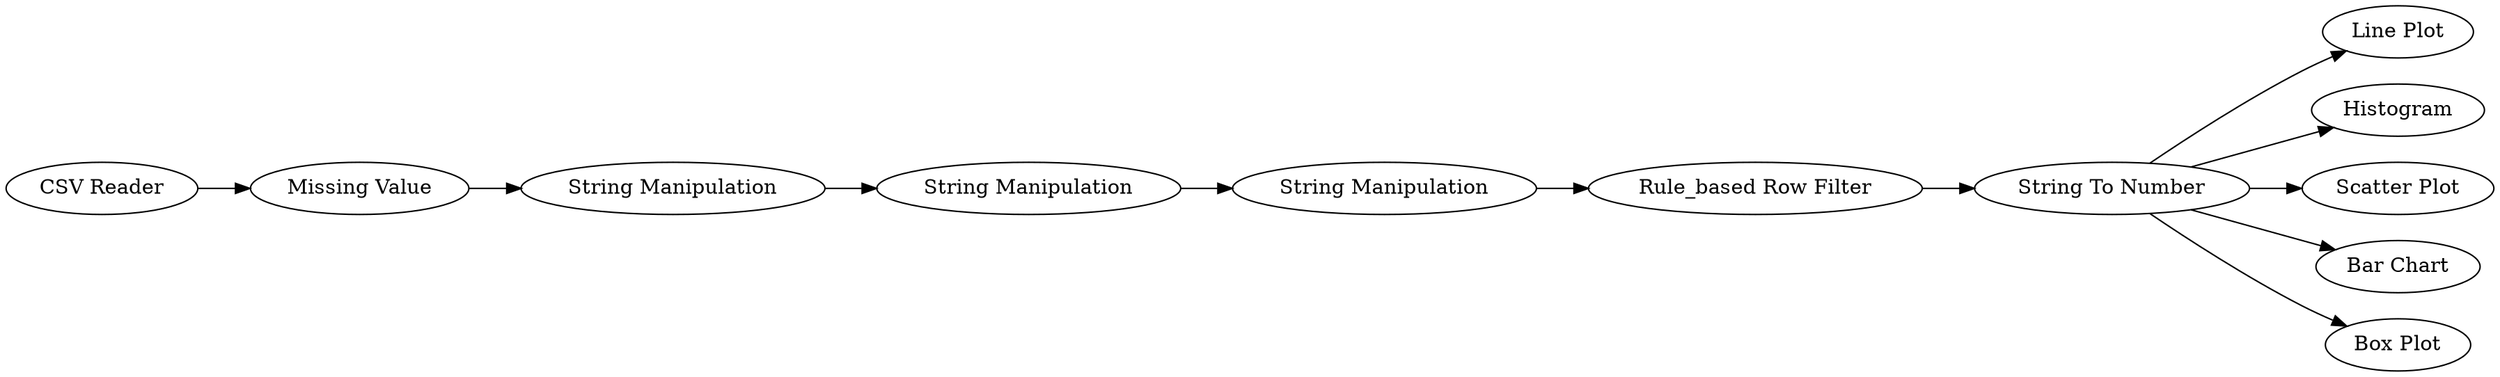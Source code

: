 digraph {
	"-1248785015632221148_9" [label="Line Plot"]
	"-1248785015632221148_12" [label="String To Number"]
	"-1248785015632221148_4" [label="String Manipulation"]
	"-1248785015632221148_3" [label="String Manipulation"]
	"-1248785015632221148_8" [label=Histogram]
	"-1248785015632221148_10" [label="Scatter Plot"]
	"-1248785015632221148_7" [label="Bar Chart"]
	"-1248785015632221148_11" [label="Box Plot"]
	"-1248785015632221148_1" [label="CSV Reader"]
	"-1248785015632221148_6" [label="Rule_based Row Filter"]
	"-1248785015632221148_2" [label="Missing Value"]
	"-1248785015632221148_5" [label="String Manipulation"]
	"-1248785015632221148_12" -> "-1248785015632221148_10"
	"-1248785015632221148_12" -> "-1248785015632221148_7"
	"-1248785015632221148_12" -> "-1248785015632221148_9"
	"-1248785015632221148_3" -> "-1248785015632221148_4"
	"-1248785015632221148_6" -> "-1248785015632221148_12"
	"-1248785015632221148_1" -> "-1248785015632221148_2"
	"-1248785015632221148_12" -> "-1248785015632221148_11"
	"-1248785015632221148_4" -> "-1248785015632221148_5"
	"-1248785015632221148_2" -> "-1248785015632221148_3"
	"-1248785015632221148_12" -> "-1248785015632221148_8"
	"-1248785015632221148_5" -> "-1248785015632221148_6"
	rankdir=LR
}
